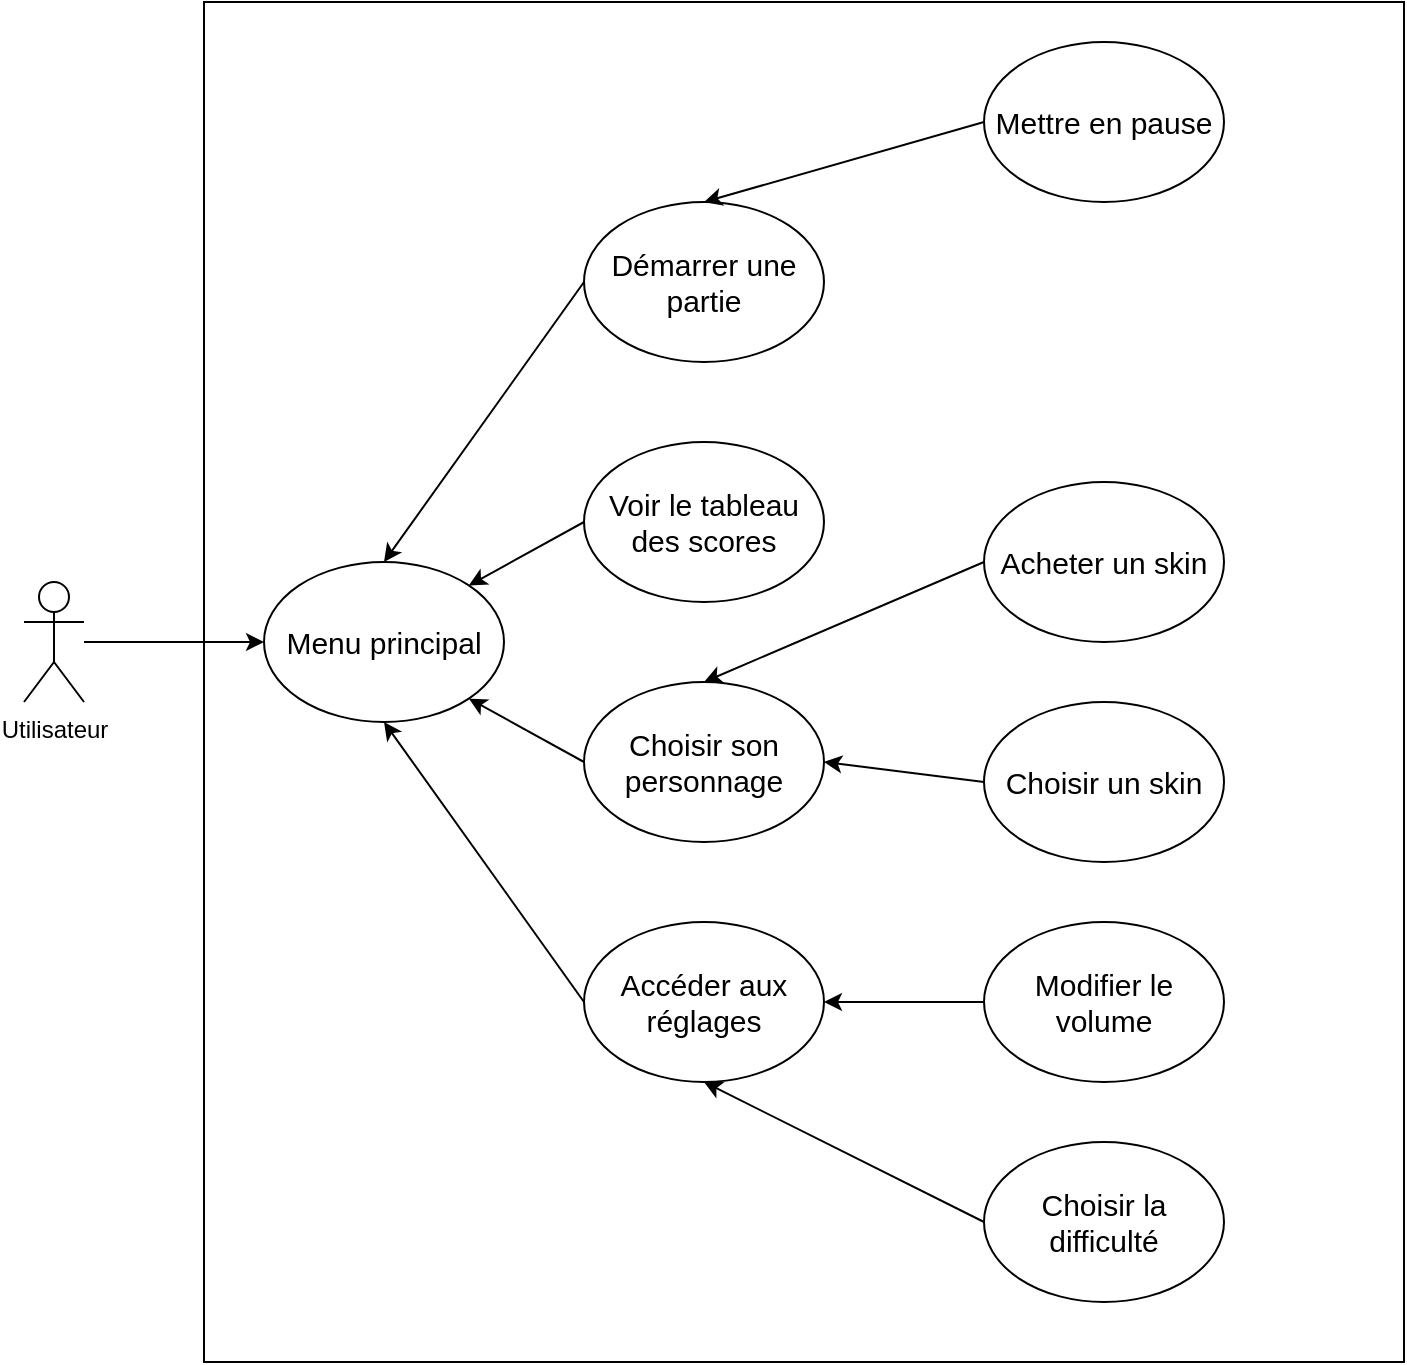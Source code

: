 <mxfile version="22.0.3" type="device">
  <diagram name="Crossy Road Activity Diagram" id="mzTvzYQNDdbLBxiP-pPE">
    <mxGraphModel dx="1900" dy="621" grid="1" gridSize="10" guides="1" tooltips="1" connect="1" arrows="1" fold="1" page="1" pageScale="1" pageWidth="850" pageHeight="1100" math="0" shadow="0">
      <root>
        <mxCell id="0" />
        <mxCell id="1" parent="0" />
        <mxCell id="VAIVp-r6BgcPC4kNFU6i-26" value="" style="rounded=0;whiteSpace=wrap;html=1;fillColor=none;" parent="1" vertex="1">
          <mxGeometry x="-670" y="120" width="600" height="680" as="geometry" />
        </mxCell>
        <mxCell id="SOC8IXd18K2EN3CSP1b0-9" style="edgeStyle=orthogonalEdgeStyle;rounded=0;orthogonalLoop=1;jettySize=auto;html=1;exitX=0;exitY=0.5;exitDx=0;exitDy=0;entryX=0;entryY=0.5;entryDx=0;entryDy=0;" parent="1" edge="1">
          <mxGeometry relative="1" as="geometry">
            <mxPoint x="-490.0" y="225" as="targetPoint" />
            <Array as="points">
              <mxPoint x="-560" y="330" />
              <mxPoint x="-560" y="225" />
            </Array>
          </mxGeometry>
        </mxCell>
        <mxCell id="VAIVp-r6BgcPC4kNFU6i-24" value="" style="edgeStyle=orthogonalEdgeStyle;rounded=0;orthogonalLoop=1;jettySize=auto;html=1;" parent="1" source="fGM9hHxwiCl-OO4MZ3ix-4" target="VAIVp-r6BgcPC4kNFU6i-3" edge="1">
          <mxGeometry relative="1" as="geometry" />
        </mxCell>
        <mxCell id="fGM9hHxwiCl-OO4MZ3ix-4" value="Utilisateur" style="shape=umlActor;verticalLabelPosition=bottom;verticalAlign=top;html=1;outlineConnect=0;" parent="1" vertex="1">
          <mxGeometry x="-760" y="410" width="30" height="60" as="geometry" />
        </mxCell>
        <mxCell id="VAIVp-r6BgcPC4kNFU6i-3" value="Menu principal" style="ellipse;whiteSpace=wrap;html=1;fontSize=15;" parent="1" vertex="1">
          <mxGeometry x="-640" y="400" width="120" height="80" as="geometry" />
        </mxCell>
        <mxCell id="VAIVp-r6BgcPC4kNFU6i-20" style="orthogonalLoop=1;jettySize=auto;html=1;exitX=0;exitY=0.5;exitDx=0;exitDy=0;entryX=0.5;entryY=0;entryDx=0;entryDy=0;" parent="1" source="VAIVp-r6BgcPC4kNFU6i-4" target="VAIVp-r6BgcPC4kNFU6i-3" edge="1">
          <mxGeometry relative="1" as="geometry" />
        </mxCell>
        <mxCell id="VAIVp-r6BgcPC4kNFU6i-4" value="Démarrer une partie" style="ellipse;whiteSpace=wrap;html=1;fontSize=15;" parent="1" vertex="1">
          <mxGeometry x="-480" y="220" width="120" height="80" as="geometry" />
        </mxCell>
        <mxCell id="VAIVp-r6BgcPC4kNFU6i-23" style="orthogonalLoop=1;jettySize=auto;html=1;exitX=0;exitY=0.5;exitDx=0;exitDy=0;entryX=1;entryY=0;entryDx=0;entryDy=0;rounded=1;" parent="1" source="VAIVp-r6BgcPC4kNFU6i-5" target="VAIVp-r6BgcPC4kNFU6i-3" edge="1">
          <mxGeometry relative="1" as="geometry" />
        </mxCell>
        <mxCell id="VAIVp-r6BgcPC4kNFU6i-5" value="Voir le tableau des scores" style="ellipse;whiteSpace=wrap;html=1;fontSize=15;" parent="1" vertex="1">
          <mxGeometry x="-480" y="340" width="120" height="80" as="geometry" />
        </mxCell>
        <mxCell id="VAIVp-r6BgcPC4kNFU6i-22" style="orthogonalLoop=1;jettySize=auto;html=1;exitX=0;exitY=0.5;exitDx=0;exitDy=0;entryX=1;entryY=1;entryDx=0;entryDy=0;rounded=1;" parent="1" source="VAIVp-r6BgcPC4kNFU6i-6" target="VAIVp-r6BgcPC4kNFU6i-3" edge="1">
          <mxGeometry relative="1" as="geometry" />
        </mxCell>
        <mxCell id="VAIVp-r6BgcPC4kNFU6i-6" value="Choisir son personnage" style="ellipse;whiteSpace=wrap;html=1;fontSize=15;" parent="1" vertex="1">
          <mxGeometry x="-480" y="460" width="120" height="80" as="geometry" />
        </mxCell>
        <mxCell id="VAIVp-r6BgcPC4kNFU6i-21" style="orthogonalLoop=1;jettySize=auto;html=1;exitX=0;exitY=0.5;exitDx=0;exitDy=0;entryX=0.5;entryY=1;entryDx=0;entryDy=0;rounded=1;" parent="1" source="VAIVp-r6BgcPC4kNFU6i-7" target="VAIVp-r6BgcPC4kNFU6i-3" edge="1">
          <mxGeometry relative="1" as="geometry" />
        </mxCell>
        <mxCell id="VAIVp-r6BgcPC4kNFU6i-7" value="Accéder aux réglages" style="ellipse;whiteSpace=wrap;html=1;fontSize=15;" parent="1" vertex="1">
          <mxGeometry x="-480" y="580" width="120" height="80" as="geometry" />
        </mxCell>
        <mxCell id="VAIVp-r6BgcPC4kNFU6i-16" style="orthogonalLoop=1;jettySize=auto;html=1;exitX=0;exitY=0.5;exitDx=0;exitDy=0;entryX=1;entryY=0.5;entryDx=0;entryDy=0;rounded=1;" parent="1" source="VAIVp-r6BgcPC4kNFU6i-8" target="VAIVp-r6BgcPC4kNFU6i-7" edge="1">
          <mxGeometry relative="1" as="geometry" />
        </mxCell>
        <mxCell id="VAIVp-r6BgcPC4kNFU6i-8" value="Modifier le volume" style="ellipse;whiteSpace=wrap;html=1;fontSize=15;" parent="1" vertex="1">
          <mxGeometry x="-280" y="580" width="120" height="80" as="geometry" />
        </mxCell>
        <mxCell id="VAIVp-r6BgcPC4kNFU6i-15" style="orthogonalLoop=1;jettySize=auto;html=1;exitX=0;exitY=0.5;exitDx=0;exitDy=0;entryX=0.5;entryY=1;entryDx=0;entryDy=0;rounded=1;" parent="1" source="VAIVp-r6BgcPC4kNFU6i-9" target="VAIVp-r6BgcPC4kNFU6i-7" edge="1">
          <mxGeometry relative="1" as="geometry" />
        </mxCell>
        <mxCell id="VAIVp-r6BgcPC4kNFU6i-9" value="Choisir la difficulté" style="ellipse;whiteSpace=wrap;html=1;fontSize=15;" parent="1" vertex="1">
          <mxGeometry x="-280" y="690" width="120" height="80" as="geometry" />
        </mxCell>
        <mxCell id="VAIVp-r6BgcPC4kNFU6i-18" style="orthogonalLoop=1;jettySize=auto;html=1;exitX=0;exitY=0.5;exitDx=0;exitDy=0;entryX=0.5;entryY=0;entryDx=0;entryDy=0;rounded=1;" parent="1" source="VAIVp-r6BgcPC4kNFU6i-10" target="VAIVp-r6BgcPC4kNFU6i-6" edge="1">
          <mxGeometry relative="1" as="geometry" />
        </mxCell>
        <mxCell id="VAIVp-r6BgcPC4kNFU6i-10" value="Acheter un skin" style="ellipse;whiteSpace=wrap;html=1;fontSize=15;" parent="1" vertex="1">
          <mxGeometry x="-280" y="360" width="120" height="80" as="geometry" />
        </mxCell>
        <mxCell id="VAIVp-r6BgcPC4kNFU6i-17" style="orthogonalLoop=1;jettySize=auto;html=1;exitX=0;exitY=0.5;exitDx=0;exitDy=0;entryX=1;entryY=0.5;entryDx=0;entryDy=0;rounded=1;" parent="1" source="VAIVp-r6BgcPC4kNFU6i-11" target="VAIVp-r6BgcPC4kNFU6i-6" edge="1">
          <mxGeometry relative="1" as="geometry" />
        </mxCell>
        <mxCell id="VAIVp-r6BgcPC4kNFU6i-11" value="Choisir un skin" style="ellipse;whiteSpace=wrap;html=1;fontSize=15;" parent="1" vertex="1">
          <mxGeometry x="-280" y="470" width="120" height="80" as="geometry" />
        </mxCell>
        <mxCell id="VAIVp-r6BgcPC4kNFU6i-19" style="orthogonalLoop=1;jettySize=auto;html=1;exitX=0;exitY=0.5;exitDx=0;exitDy=0;entryX=0.5;entryY=0;entryDx=0;entryDy=0;rounded=1;" parent="1" source="VAIVp-r6BgcPC4kNFU6i-14" target="VAIVp-r6BgcPC4kNFU6i-4" edge="1">
          <mxGeometry relative="1" as="geometry" />
        </mxCell>
        <mxCell id="VAIVp-r6BgcPC4kNFU6i-14" value="Mettre en pause" style="ellipse;whiteSpace=wrap;html=1;fontSize=15;" parent="1" vertex="1">
          <mxGeometry x="-280" y="140" width="120" height="80" as="geometry" />
        </mxCell>
      </root>
    </mxGraphModel>
  </diagram>
</mxfile>

